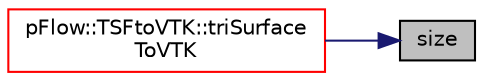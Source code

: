 digraph "size"
{
 // LATEX_PDF_SIZE
  edge [fontname="Helvetica",fontsize="10",labelfontname="Helvetica",labelfontsize="10"];
  node [fontname="Helvetica",fontsize="10",shape=record];
  rankdir="RL";
  Node1 [label="size",height=0.2,width=0.4,color="black", fillcolor="grey75", style="filled", fontcolor="black",tooltip=" "];
  Node1 -> Node2 [dir="back",color="midnightblue",fontsize="10",style="solid",fontname="Helvetica"];
  Node2 [label="pFlow::TSFtoVTK::triSurface\lToVTK",height=0.2,width=0.4,color="red", fillcolor="white", style="filled",URL="$namespacepFlow_1_1TSFtoVTK.html#ab7675057b3c9b4ecd2b146c55fb6c5db",tooltip=" "];
}
